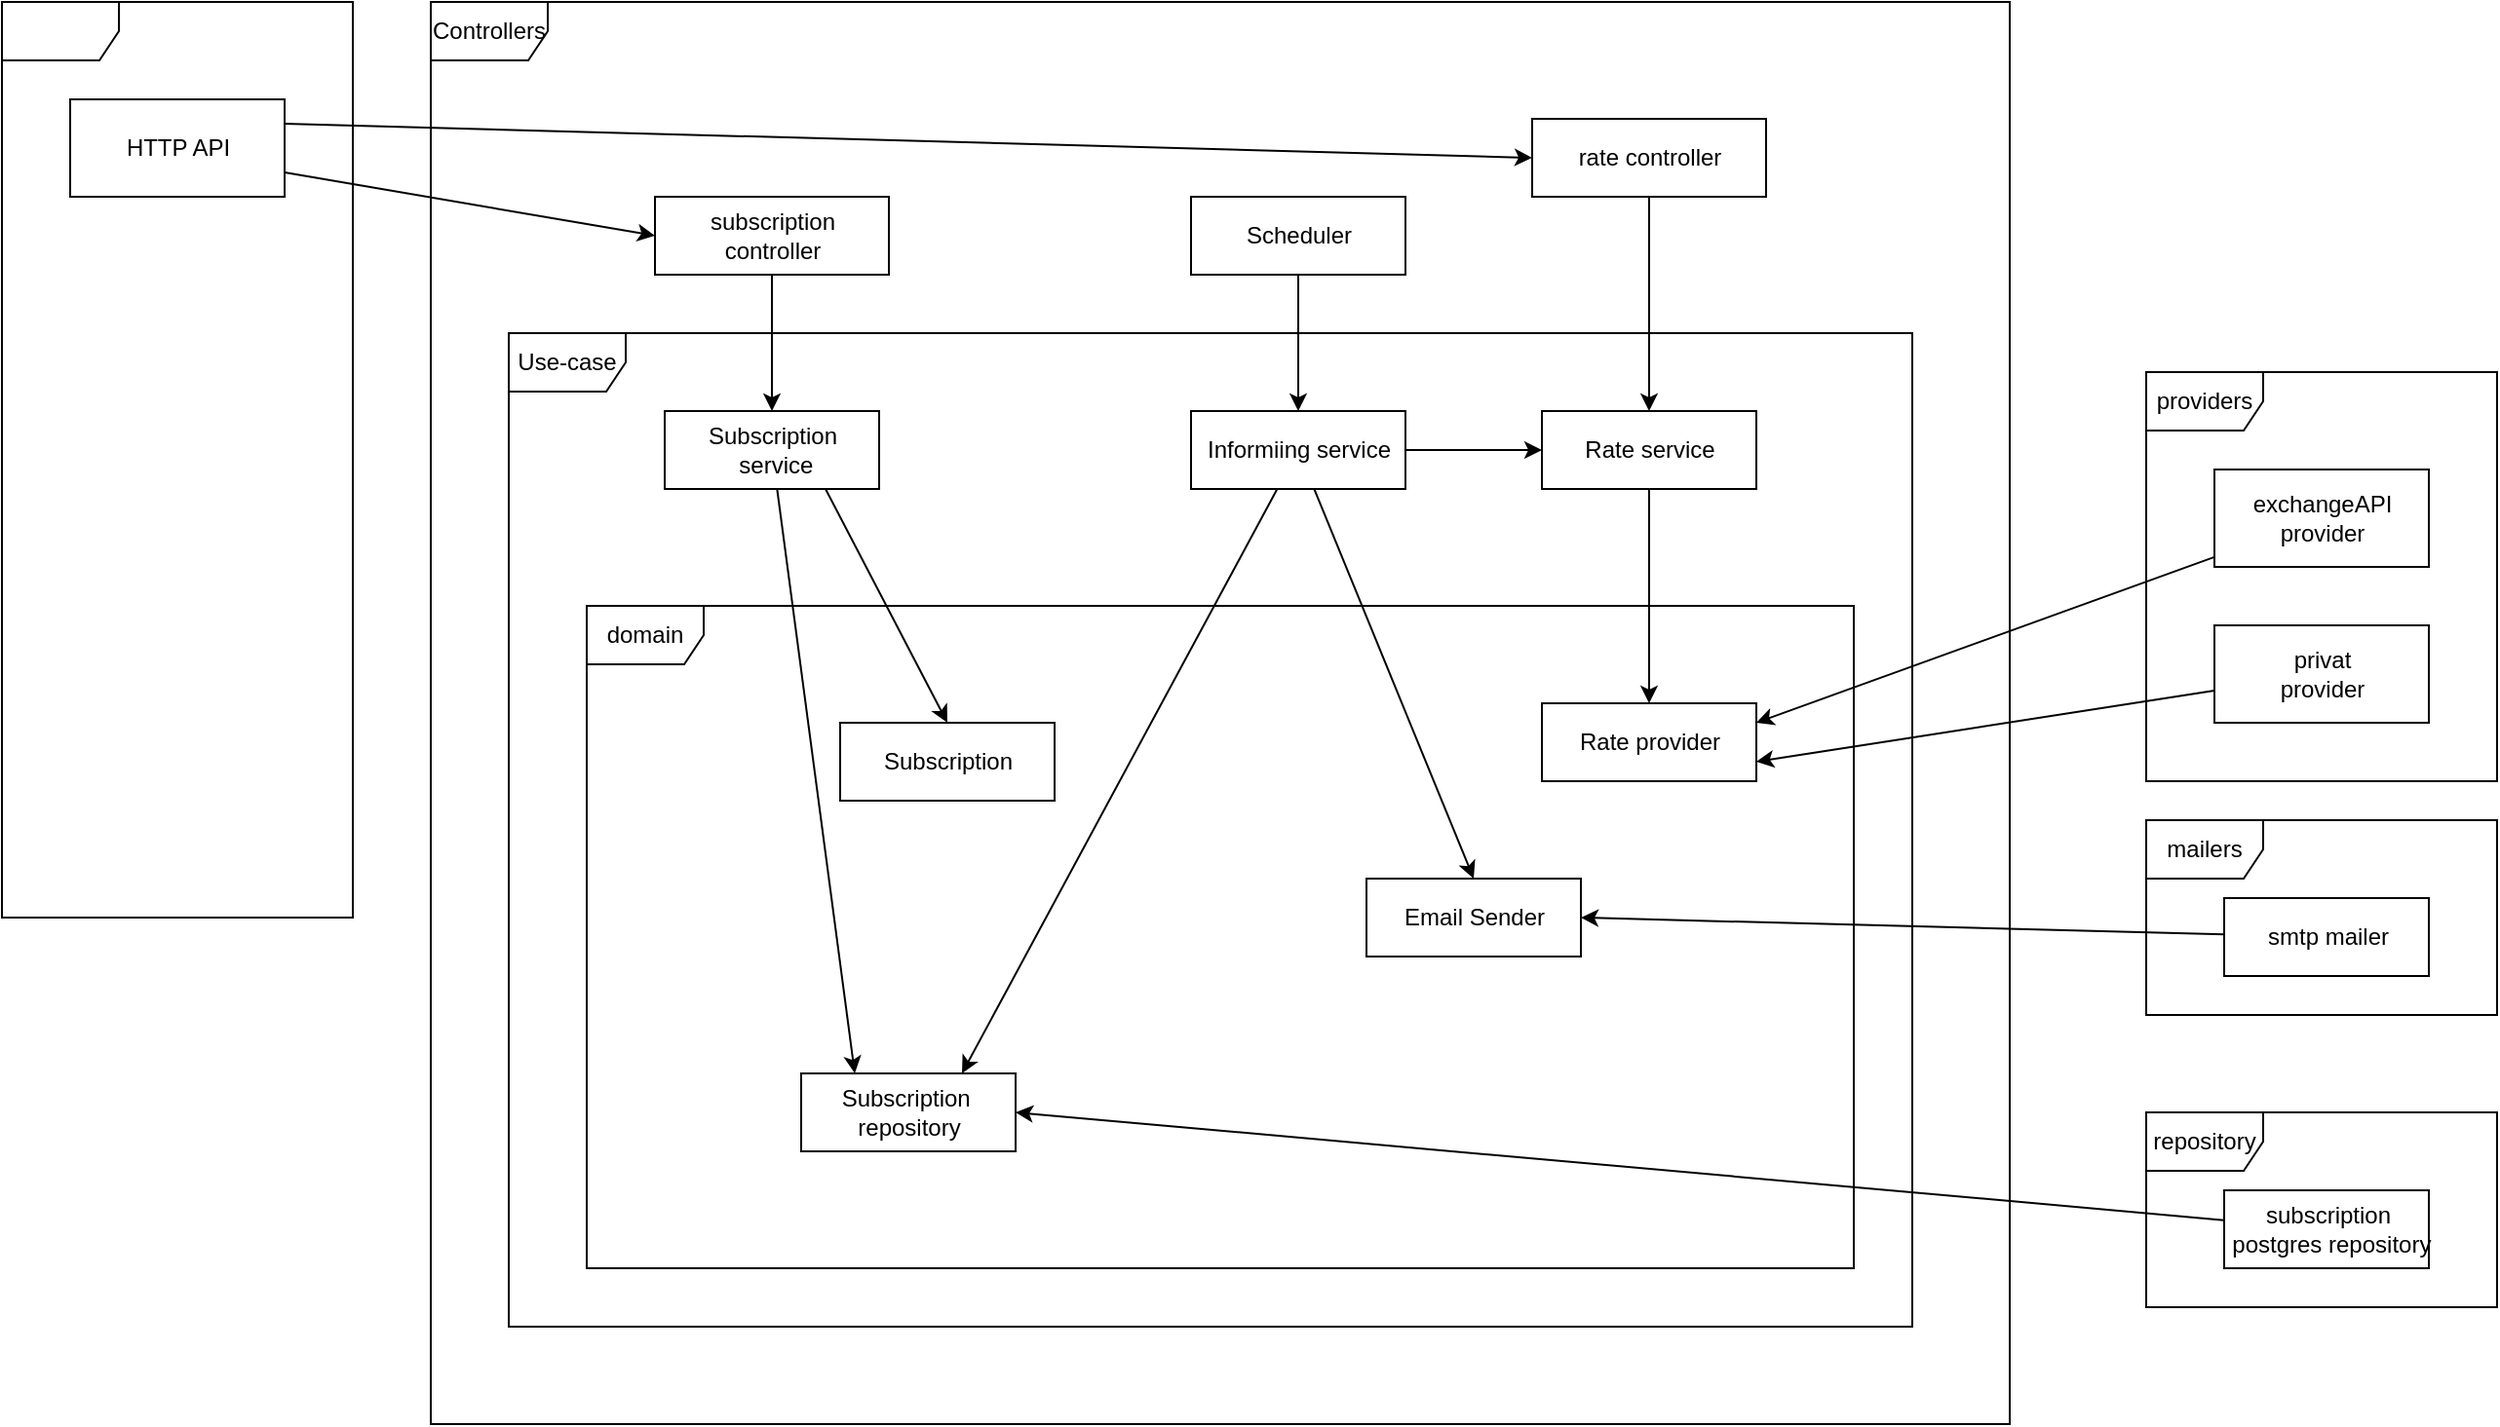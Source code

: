 <mxfile>
    <diagram id="ftCPSAUlXsl_BqZIWxwn" name="Page-1">
        <mxGraphModel dx="722" dy="692" grid="1" gridSize="10" guides="1" tooltips="1" connect="1" arrows="1" fold="1" page="1" pageScale="1" pageWidth="850" pageHeight="1100" math="0" shadow="0">
            <root>
                <mxCell id="0"/>
                <mxCell id="1" parent="0"/>
                <mxCell id="37" value="providers" style="shape=umlFrame;whiteSpace=wrap;html=1;" parent="1" vertex="1">
                    <mxGeometry x="1120" y="500" width="180" height="210" as="geometry"/>
                </mxCell>
                <mxCell id="17" value="Controllers" style="shape=umlFrame;whiteSpace=wrap;html=1;" parent="1" vertex="1">
                    <mxGeometry x="240" y="310" width="810" height="730" as="geometry"/>
                </mxCell>
                <mxCell id="20" value="Use-case" style="shape=umlFrame;whiteSpace=wrap;html=1;" parent="1" vertex="1">
                    <mxGeometry x="280" y="480" width="720" height="510" as="geometry"/>
                </mxCell>
                <mxCell id="22" value="domain" style="shape=umlFrame;whiteSpace=wrap;html=1;" parent="1" vertex="1">
                    <mxGeometry x="320" y="620" width="650" height="340" as="geometry"/>
                </mxCell>
                <mxCell id="25" style="edgeStyle=none;html=1;entryX=0.5;entryY=0;entryDx=0;entryDy=0;" parent="1" source="3" target="5" edge="1">
                    <mxGeometry relative="1" as="geometry"/>
                </mxCell>
                <mxCell id="3" value="rate controller" style="html=1;" parent="1" vertex="1">
                    <mxGeometry x="805" y="370" width="120" height="40" as="geometry"/>
                </mxCell>
                <mxCell id="26" style="edgeStyle=none;html=1;entryX=0.5;entryY=0;entryDx=0;entryDy=0;" parent="1" source="4" target="7" edge="1">
                    <mxGeometry relative="1" as="geometry"/>
                </mxCell>
                <mxCell id="35" style="edgeStyle=none;html=1;entryX=0.5;entryY=0;entryDx=0;entryDy=0;" parent="1" source="5" target="13" edge="1">
                    <mxGeometry relative="1" as="geometry"/>
                </mxCell>
                <mxCell id="4" value="subscription&lt;br&gt;controller" style="html=1;" parent="1" vertex="1">
                    <mxGeometry x="355" y="410" width="120" height="40" as="geometry"/>
                </mxCell>
                <mxCell id="5" value="Rate service" style="html=1;" parent="1" vertex="1">
                    <mxGeometry x="810" y="520" width="110" height="40" as="geometry"/>
                </mxCell>
                <mxCell id="45" style="edgeStyle=none;html=1;entryX=1;entryY=0.25;entryDx=0;entryDy=0;" parent="1" source="6" target="13" edge="1">
                    <mxGeometry relative="1" as="geometry"/>
                </mxCell>
                <mxCell id="6" value="exchangeAPI &lt;br&gt;provider" style="html=1;" parent="1" vertex="1">
                    <mxGeometry x="1155" y="550" width="110" height="50" as="geometry"/>
                </mxCell>
                <mxCell id="7" value="Subscription&lt;br&gt;&amp;nbsp;service" style="html=1;" parent="1" vertex="1">
                    <mxGeometry x="360" y="520" width="110" height="40" as="geometry"/>
                </mxCell>
                <mxCell id="31" style="edgeStyle=none;html=1;entryX=0.5;entryY=0;entryDx=0;entryDy=0;" parent="1" source="9" target="12" edge="1">
                    <mxGeometry relative="1" as="geometry"/>
                </mxCell>
                <mxCell id="32" style="edgeStyle=none;html=1;" parent="1" source="9" target="5" edge="1">
                    <mxGeometry relative="1" as="geometry"/>
                </mxCell>
                <mxCell id="33" style="edgeStyle=none;html=1;entryX=0.75;entryY=0;entryDx=0;entryDy=0;" parent="1" source="9" target="10" edge="1">
                    <mxGeometry relative="1" as="geometry">
                        <mxPoint x="500" y="790" as="targetPoint"/>
                    </mxGeometry>
                </mxCell>
                <mxCell id="9" value="Informiing service" style="html=1;" parent="1" vertex="1">
                    <mxGeometry x="630" y="520" width="110" height="40" as="geometry"/>
                </mxCell>
                <mxCell id="29" style="edgeStyle=none;html=1;entryX=0.25;entryY=0;entryDx=0;entryDy=0;" parent="1" source="7" target="10" edge="1">
                    <mxGeometry relative="1" as="geometry"/>
                </mxCell>
                <mxCell id="10" value="Subscription&amp;nbsp;&lt;br&gt;repository" style="html=1;" parent="1" vertex="1">
                    <mxGeometry x="430" y="860" width="110" height="40" as="geometry"/>
                </mxCell>
                <mxCell id="27" style="edgeStyle=none;html=1;exitX=0.75;exitY=1;exitDx=0;exitDy=0;entryX=0.5;entryY=0;entryDx=0;entryDy=0;" parent="1" source="7" target="11" edge="1">
                    <mxGeometry relative="1" as="geometry">
                        <mxPoint x="550" y="410" as="targetPoint"/>
                    </mxGeometry>
                </mxCell>
                <mxCell id="11" value="Subscription" style="html=1;" parent="1" vertex="1">
                    <mxGeometry x="450" y="680" width="110" height="40" as="geometry"/>
                </mxCell>
                <mxCell id="12" value="Email Sender" style="html=1;" parent="1" vertex="1">
                    <mxGeometry x="720" y="760" width="110" height="40" as="geometry"/>
                </mxCell>
                <mxCell id="13" value="Rate provider" style="html=1;" parent="1" vertex="1">
                    <mxGeometry x="810" y="670" width="110" height="40" as="geometry"/>
                </mxCell>
                <mxCell id="36" style="edgeStyle=none;html=1;entryX=0.5;entryY=0;entryDx=0;entryDy=0;" parent="1" source="14" target="9" edge="1">
                    <mxGeometry relative="1" as="geometry"/>
                </mxCell>
                <mxCell id="14" value="Scheduler" style="html=1;" parent="1" vertex="1">
                    <mxGeometry x="630" y="410" width="110" height="40" as="geometry"/>
                </mxCell>
                <mxCell id="15" value="" style="shape=umlFrame;whiteSpace=wrap;html=1;" parent="1" vertex="1">
                    <mxGeometry x="20" y="310" width="180" height="470" as="geometry"/>
                </mxCell>
                <mxCell id="23" value="" style="edgeStyle=none;html=1;entryX=0;entryY=0.5;entryDx=0;entryDy=0;exitX=1;exitY=0.25;exitDx=0;exitDy=0;" parent="1" source="16" target="3" edge="1">
                    <mxGeometry relative="1" as="geometry"/>
                </mxCell>
                <mxCell id="24" value="" style="edgeStyle=none;html=1;exitX=1;exitY=0.75;exitDx=0;exitDy=0;entryX=0;entryY=0.5;entryDx=0;entryDy=0;" parent="1" source="16" target="4" edge="1">
                    <mxGeometry relative="1" as="geometry">
                        <mxPoint x="240" y="452" as="targetPoint"/>
                    </mxGeometry>
                </mxCell>
                <mxCell id="16" value="HTTP API" style="html=1;" parent="1" vertex="1">
                    <mxGeometry x="55" y="360" width="110" height="50" as="geometry"/>
                </mxCell>
                <mxCell id="44" style="edgeStyle=none;html=1;entryX=1;entryY=0.75;entryDx=0;entryDy=0;" parent="1" source="38" target="13" edge="1">
                    <mxGeometry relative="1" as="geometry"/>
                </mxCell>
                <mxCell id="38" value="privat&lt;br&gt;provider" style="html=1;" parent="1" vertex="1">
                    <mxGeometry x="1155" y="630" width="110" height="50" as="geometry"/>
                </mxCell>
                <mxCell id="39" value="mailers" style="shape=umlFrame;whiteSpace=wrap;html=1;" parent="1" vertex="1">
                    <mxGeometry x="1120" y="730" width="180" height="100" as="geometry"/>
                </mxCell>
                <mxCell id="46" style="edgeStyle=none;html=1;entryX=1;entryY=0.5;entryDx=0;entryDy=0;" parent="1" source="40" target="12" edge="1">
                    <mxGeometry relative="1" as="geometry"/>
                </mxCell>
                <mxCell id="40" value="smtp mailer" style="html=1;" parent="1" vertex="1">
                    <mxGeometry x="1160" y="770" width="105" height="40" as="geometry"/>
                </mxCell>
                <mxCell id="41" value="repository" style="shape=umlFrame;whiteSpace=wrap;html=1;" parent="1" vertex="1">
                    <mxGeometry x="1120" y="880" width="180" height="100" as="geometry"/>
                </mxCell>
                <mxCell id="47" style="edgeStyle=none;html=1;entryX=1;entryY=0.5;entryDx=0;entryDy=0;" parent="1" source="42" target="10" edge="1">
                    <mxGeometry relative="1" as="geometry"/>
                </mxCell>
                <mxCell id="42" value="subscription&lt;br&gt;&amp;nbsp;postgres repository" style="html=1;" parent="1" vertex="1">
                    <mxGeometry x="1160" y="920" width="105" height="40" as="geometry"/>
                </mxCell>
            </root>
        </mxGraphModel>
    </diagram>
</mxfile>
